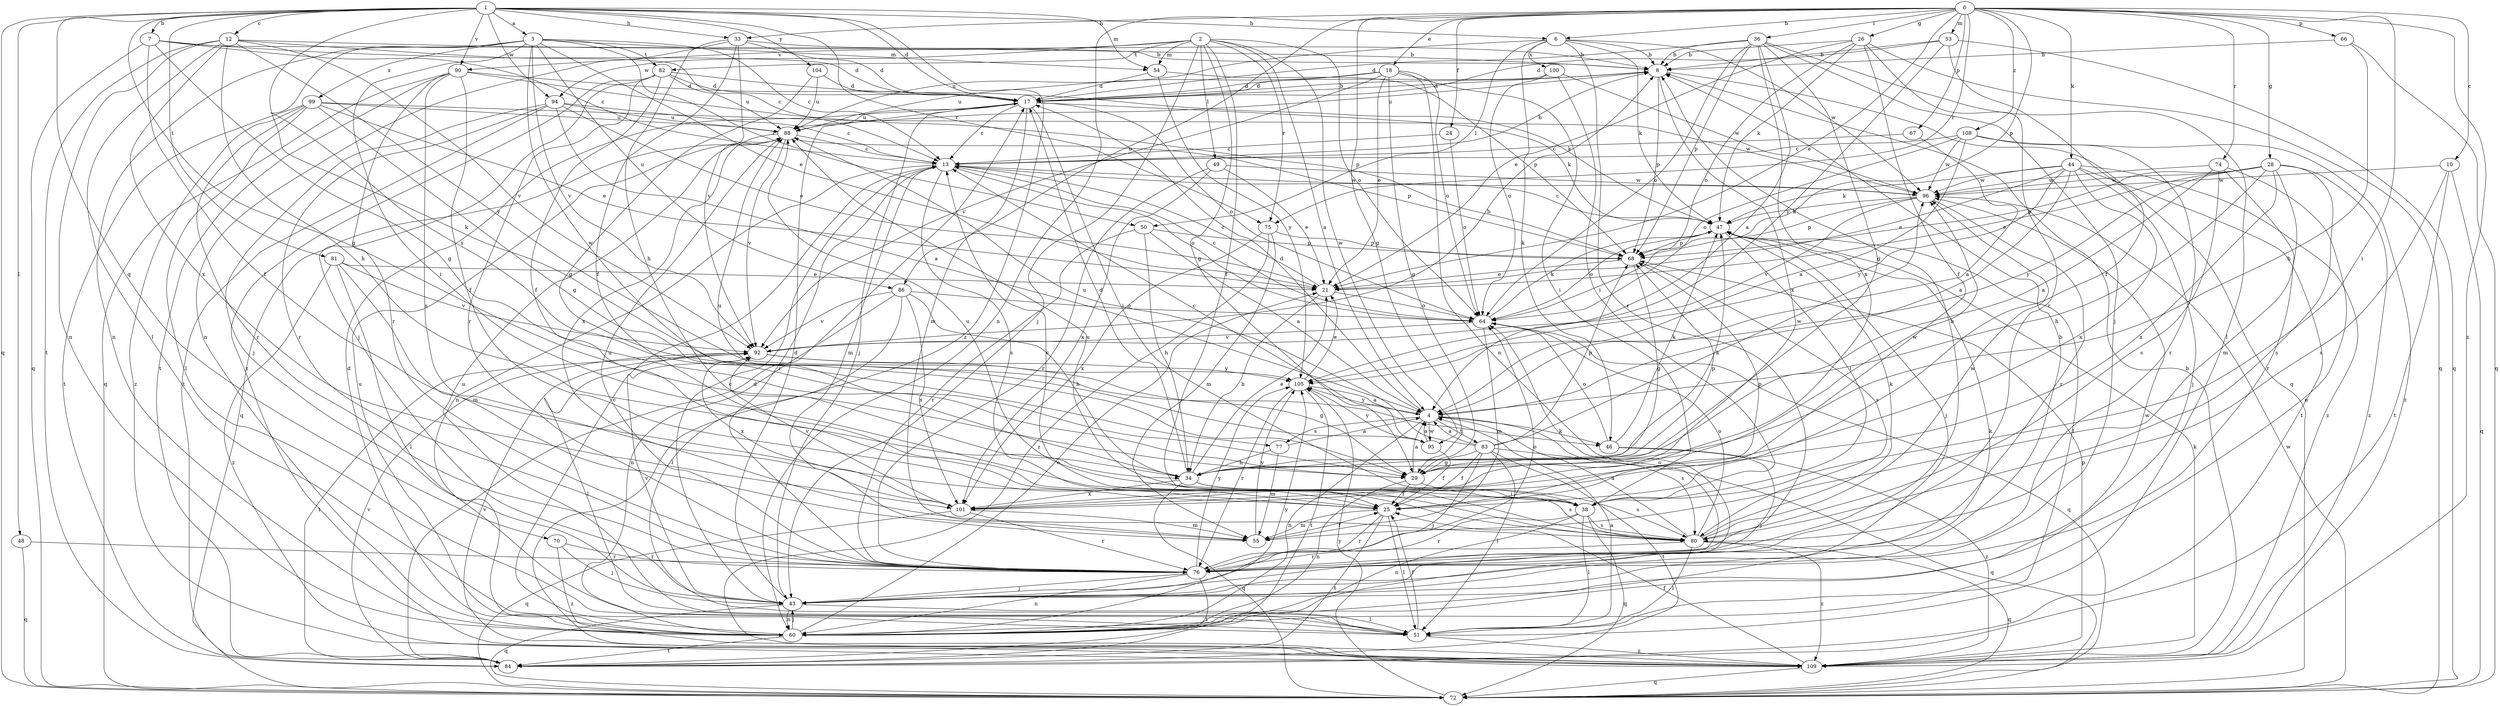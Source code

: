 strict digraph  {
0;
1;
2;
3;
4;
6;
7;
8;
10;
12;
13;
17;
18;
21;
24;
25;
26;
28;
29;
33;
34;
36;
38;
43;
44;
46;
47;
48;
49;
50;
51;
53;
54;
55;
60;
64;
66;
67;
68;
70;
72;
74;
75;
76;
77;
80;
81;
82;
83;
84;
86;
88;
90;
92;
94;
95;
96;
99;
100;
101;
104;
105;
108;
109;
0 -> 6  [label=b];
0 -> 10  [label=c];
0 -> 18  [label=e];
0 -> 21  [label=e];
0 -> 24  [label=f];
0 -> 26  [label=g];
0 -> 28  [label=g];
0 -> 29  [label=g];
0 -> 33  [label=h];
0 -> 36  [label=i];
0 -> 38  [label=i];
0 -> 44  [label=k];
0 -> 53  [label=m];
0 -> 60  [label=n];
0 -> 66  [label=p];
0 -> 67  [label=p];
0 -> 68  [label=p];
0 -> 74  [label=r];
0 -> 75  [label=r];
0 -> 86  [label=u];
0 -> 108  [label=z];
0 -> 109  [label=z];
1 -> 3  [label=a];
1 -> 6  [label=b];
1 -> 7  [label=b];
1 -> 12  [label=c];
1 -> 17  [label=d];
1 -> 29  [label=g];
1 -> 33  [label=h];
1 -> 46  [label=k];
1 -> 48  [label=l];
1 -> 54  [label=m];
1 -> 70  [label=q];
1 -> 72  [label=q];
1 -> 75  [label=r];
1 -> 81  [label=t];
1 -> 90  [label=v];
1 -> 94  [label=w];
1 -> 104  [label=y];
1 -> 109  [label=z];
2 -> 4  [label=a];
2 -> 25  [label=f];
2 -> 29  [label=g];
2 -> 43  [label=j];
2 -> 49  [label=l];
2 -> 54  [label=m];
2 -> 64  [label=o];
2 -> 75  [label=r];
2 -> 82  [label=t];
2 -> 90  [label=v];
2 -> 94  [label=w];
2 -> 95  [label=w];
3 -> 13  [label=c];
3 -> 21  [label=e];
3 -> 38  [label=i];
3 -> 50  [label=l];
3 -> 54  [label=m];
3 -> 60  [label=n];
3 -> 77  [label=s];
3 -> 82  [label=t];
3 -> 86  [label=u];
3 -> 92  [label=v];
3 -> 95  [label=w];
3 -> 99  [label=x];
4 -> 17  [label=d];
4 -> 46  [label=k];
4 -> 60  [label=n];
4 -> 77  [label=s];
4 -> 80  [label=s];
4 -> 83  [label=t];
4 -> 95  [label=w];
4 -> 105  [label=y];
6 -> 8  [label=b];
6 -> 46  [label=k];
6 -> 47  [label=k];
6 -> 50  [label=l];
6 -> 76  [label=r];
6 -> 88  [label=u];
6 -> 96  [label=w];
6 -> 100  [label=x];
7 -> 8  [label=b];
7 -> 13  [label=c];
7 -> 17  [label=d];
7 -> 25  [label=f];
7 -> 29  [label=g];
7 -> 72  [label=q];
8 -> 17  [label=d];
8 -> 68  [label=p];
8 -> 72  [label=q];
8 -> 88  [label=u];
8 -> 101  [label=x];
10 -> 72  [label=q];
10 -> 80  [label=s];
10 -> 84  [label=t];
10 -> 96  [label=w];
12 -> 8  [label=b];
12 -> 13  [label=c];
12 -> 34  [label=h];
12 -> 51  [label=l];
12 -> 60  [label=n];
12 -> 84  [label=t];
12 -> 92  [label=v];
12 -> 101  [label=x];
12 -> 105  [label=y];
13 -> 8  [label=b];
13 -> 55  [label=m];
13 -> 60  [label=n];
13 -> 64  [label=o];
13 -> 76  [label=r];
13 -> 80  [label=s];
13 -> 96  [label=w];
17 -> 8  [label=b];
17 -> 13  [label=c];
17 -> 38  [label=i];
17 -> 43  [label=j];
17 -> 47  [label=k];
17 -> 55  [label=m];
17 -> 64  [label=o];
17 -> 88  [label=u];
18 -> 17  [label=d];
18 -> 21  [label=e];
18 -> 29  [label=g];
18 -> 38  [label=i];
18 -> 60  [label=n];
18 -> 64  [label=o];
18 -> 88  [label=u];
18 -> 92  [label=v];
21 -> 13  [label=c];
21 -> 34  [label=h];
21 -> 64  [label=o];
24 -> 13  [label=c];
24 -> 64  [label=o];
25 -> 51  [label=l];
25 -> 55  [label=m];
25 -> 68  [label=p];
25 -> 76  [label=r];
25 -> 84  [label=t];
26 -> 8  [label=b];
26 -> 21  [label=e];
26 -> 25  [label=f];
26 -> 47  [label=k];
26 -> 64  [label=o];
26 -> 72  [label=q];
26 -> 76  [label=r];
28 -> 21  [label=e];
28 -> 34  [label=h];
28 -> 55  [label=m];
28 -> 68  [label=p];
28 -> 80  [label=s];
28 -> 96  [label=w];
28 -> 101  [label=x];
28 -> 105  [label=y];
28 -> 109  [label=z];
29 -> 4  [label=a];
29 -> 25  [label=f];
29 -> 60  [label=n];
29 -> 80  [label=s];
29 -> 96  [label=w];
33 -> 8  [label=b];
33 -> 17  [label=d];
33 -> 25  [label=f];
33 -> 34  [label=h];
33 -> 60  [label=n];
33 -> 92  [label=v];
34 -> 17  [label=d];
34 -> 21  [label=e];
34 -> 38  [label=i];
34 -> 47  [label=k];
34 -> 68  [label=p];
34 -> 72  [label=q];
34 -> 80  [label=s];
34 -> 88  [label=u];
34 -> 101  [label=x];
36 -> 4  [label=a];
36 -> 8  [label=b];
36 -> 17  [label=d];
36 -> 29  [label=g];
36 -> 43  [label=j];
36 -> 51  [label=l];
36 -> 64  [label=o];
36 -> 68  [label=p];
36 -> 101  [label=x];
38 -> 51  [label=l];
38 -> 60  [label=n];
38 -> 72  [label=q];
38 -> 76  [label=r];
38 -> 80  [label=s];
38 -> 88  [label=u];
43 -> 8  [label=b];
43 -> 13  [label=c];
43 -> 17  [label=d];
43 -> 51  [label=l];
43 -> 60  [label=n];
43 -> 64  [label=o];
43 -> 72  [label=q];
43 -> 92  [label=v];
44 -> 4  [label=a];
44 -> 21  [label=e];
44 -> 43  [label=j];
44 -> 47  [label=k];
44 -> 84  [label=t];
44 -> 96  [label=w];
44 -> 101  [label=x];
44 -> 105  [label=y];
44 -> 109  [label=z];
46 -> 43  [label=j];
46 -> 47  [label=k];
46 -> 64  [label=o];
46 -> 109  [label=z];
47 -> 13  [label=c];
47 -> 38  [label=i];
47 -> 43  [label=j];
47 -> 51  [label=l];
47 -> 64  [label=o];
47 -> 68  [label=p];
48 -> 72  [label=q];
48 -> 76  [label=r];
49 -> 21  [label=e];
49 -> 76  [label=r];
49 -> 96  [label=w];
49 -> 101  [label=x];
50 -> 4  [label=a];
50 -> 34  [label=h];
50 -> 68  [label=p];
50 -> 76  [label=r];
51 -> 4  [label=a];
51 -> 25  [label=f];
51 -> 88  [label=u];
51 -> 109  [label=z];
53 -> 8  [label=b];
53 -> 17  [label=d];
53 -> 25  [label=f];
53 -> 72  [label=q];
53 -> 105  [label=y];
54 -> 17  [label=d];
54 -> 68  [label=p];
54 -> 105  [label=y];
55 -> 25  [label=f];
55 -> 105  [label=y];
60 -> 13  [label=c];
60 -> 17  [label=d];
60 -> 21  [label=e];
60 -> 43  [label=j];
60 -> 47  [label=k];
60 -> 84  [label=t];
60 -> 88  [label=u];
60 -> 96  [label=w];
60 -> 105  [label=y];
64 -> 13  [label=c];
64 -> 47  [label=k];
64 -> 55  [label=m];
64 -> 72  [label=q];
64 -> 92  [label=v];
66 -> 8  [label=b];
66 -> 34  [label=h];
66 -> 72  [label=q];
67 -> 4  [label=a];
67 -> 13  [label=c];
68 -> 21  [label=e];
68 -> 29  [label=g];
68 -> 80  [label=s];
70 -> 43  [label=j];
70 -> 76  [label=r];
70 -> 109  [label=z];
72 -> 96  [label=w];
72 -> 105  [label=y];
74 -> 4  [label=a];
74 -> 60  [label=n];
74 -> 76  [label=r];
74 -> 80  [label=s];
74 -> 96  [label=w];
75 -> 55  [label=m];
75 -> 68  [label=p];
75 -> 101  [label=x];
75 -> 109  [label=z];
76 -> 8  [label=b];
76 -> 43  [label=j];
76 -> 60  [label=n];
76 -> 64  [label=o];
76 -> 84  [label=t];
76 -> 88  [label=u];
76 -> 105  [label=y];
77 -> 4  [label=a];
77 -> 34  [label=h];
77 -> 55  [label=m];
80 -> 4  [label=a];
80 -> 13  [label=c];
80 -> 47  [label=k];
80 -> 51  [label=l];
80 -> 64  [label=o];
80 -> 72  [label=q];
80 -> 76  [label=r];
80 -> 88  [label=u];
80 -> 96  [label=w];
80 -> 109  [label=z];
81 -> 21  [label=e];
81 -> 51  [label=l];
81 -> 55  [label=m];
81 -> 92  [label=v];
81 -> 109  [label=z];
82 -> 17  [label=d];
82 -> 25  [label=f];
82 -> 43  [label=j];
82 -> 47  [label=k];
82 -> 76  [label=r];
82 -> 88  [label=u];
82 -> 109  [label=z];
83 -> 4  [label=a];
83 -> 25  [label=f];
83 -> 29  [label=g];
83 -> 43  [label=j];
83 -> 51  [label=l];
83 -> 68  [label=p];
83 -> 72  [label=q];
83 -> 84  [label=t];
83 -> 88  [label=u];
83 -> 96  [label=w];
84 -> 17  [label=d];
84 -> 92  [label=v];
86 -> 34  [label=h];
86 -> 51  [label=l];
86 -> 60  [label=n];
86 -> 64  [label=o];
86 -> 92  [label=v];
86 -> 101  [label=x];
88 -> 13  [label=c];
88 -> 68  [label=p];
88 -> 72  [label=q];
88 -> 92  [label=v];
88 -> 101  [label=x];
90 -> 17  [label=d];
90 -> 25  [label=f];
90 -> 68  [label=p];
90 -> 72  [label=q];
90 -> 76  [label=r];
90 -> 80  [label=s];
90 -> 84  [label=t];
92 -> 8  [label=b];
92 -> 29  [label=g];
92 -> 51  [label=l];
92 -> 84  [label=t];
92 -> 101  [label=x];
92 -> 105  [label=y];
94 -> 4  [label=a];
94 -> 13  [label=c];
94 -> 21  [label=e];
94 -> 43  [label=j];
94 -> 76  [label=r];
94 -> 84  [label=t];
94 -> 88  [label=u];
95 -> 4  [label=a];
95 -> 13  [label=c];
95 -> 25  [label=f];
95 -> 105  [label=y];
96 -> 47  [label=k];
96 -> 68  [label=p];
96 -> 76  [label=r];
96 -> 92  [label=v];
99 -> 21  [label=e];
99 -> 29  [label=g];
99 -> 51  [label=l];
99 -> 76  [label=r];
99 -> 84  [label=t];
99 -> 88  [label=u];
99 -> 96  [label=w];
99 -> 109  [label=z];
100 -> 17  [label=d];
100 -> 38  [label=i];
100 -> 64  [label=o];
100 -> 96  [label=w];
101 -> 55  [label=m];
101 -> 72  [label=q];
101 -> 76  [label=r];
101 -> 92  [label=v];
104 -> 17  [label=d];
104 -> 29  [label=g];
104 -> 88  [label=u];
105 -> 4  [label=a];
105 -> 21  [label=e];
105 -> 76  [label=r];
105 -> 84  [label=t];
108 -> 4  [label=a];
108 -> 13  [label=c];
108 -> 64  [label=o];
108 -> 76  [label=r];
108 -> 96  [label=w];
108 -> 109  [label=z];
109 -> 8  [label=b];
109 -> 25  [label=f];
109 -> 47  [label=k];
109 -> 68  [label=p];
109 -> 72  [label=q];
109 -> 92  [label=v];
}

